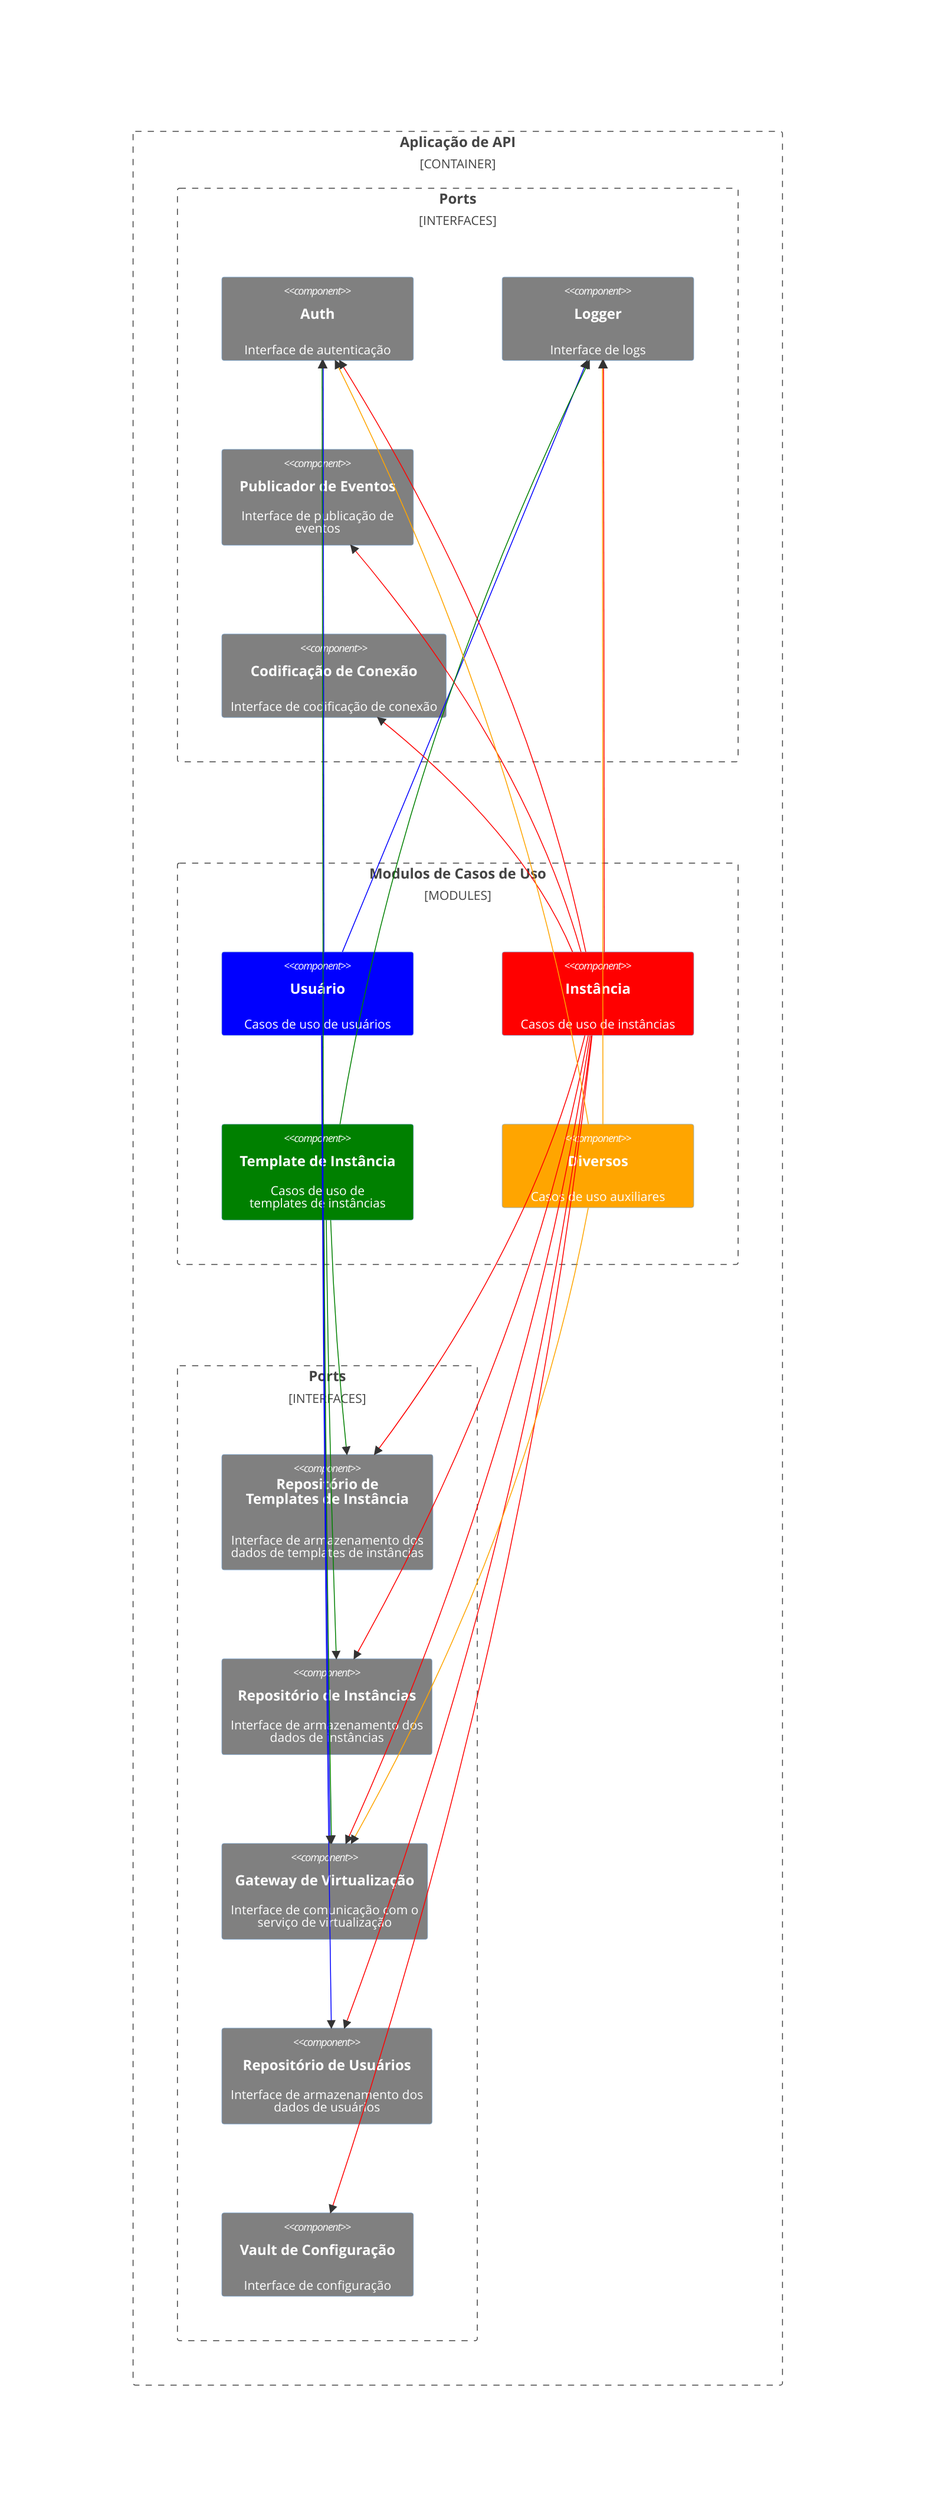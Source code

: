 C4Component    
    Container_Boundary(system, "Aplicação de API") {
        Boundary(application-ports1, "Ports", "INTERFACES") {
            Component(auth, "Auth", "", "Interface de autenticação")
            UpdateElementStyle(auth, $bgColor="gray")

            Component(logger, "Logger", "", "Interface de logs")
            UpdateElementStyle(logger, $bgColor="gray")

            Component(event-publisher, "Publicador de Eventos", "", "Interface de publicação de <br/> eventos")
            UpdateElementStyle(event-publisher, $bgColor="gray")

            Component(connection-encoder, "Codificação de Conexão", "", "Interface de codificação de conexão")
            UpdateElementStyle(connection-encoder, $bgColor="gray")
        }


        Boundary(use-cases, "Modulos de Casos de Uso", "MODULES") {
            Component(user-module, "Usuário", "", "Casos de uso de usuários")
            UpdateElementStyle(user-module, $bgColor="blue")
            
            Component(instance-module, "Instância", "", "Casos de uso de instâncias")
            UpdateElementStyle(instance-module, $bgColor="red")

            Component(instance-template-module, "Template de Instância", "", "Casos de uso de <br/> templates de instâncias")
            UpdateElementStyle(instance-template-module, $bgColor="green")

            Component(misc-module, "Diversos", "", "Casos de uso auxiliares")
            UpdateElementStyle(misc-module, $bgColor="orange")
        }

        Boundary(application-ports2, "Ports", "INTERFACES") {
            Component(instance-template-repository, "Repositório de <br/> Templates de Instância", "", "Interface de armazenamento dos <br/> dados de templates de instâncias")
            UpdateElementStyle(instance-template-repository, $bgColor="gray")

            Component(instance-repository, "Repositório de Instâncias", "", "Interface de armazenamento dos <br/> dados de instâncias")
            UpdateElementStyle(instance-repository, $bgColor="gray")

            Component(virtualization-gateway, "Gateway de Virtualização", "", "Interface de comunicação com o <br/> serviço de virtualização")
            UpdateElementStyle(virtualization-gateway, $bgColor="gray")

            Component(user-repository, "Repositório de Usuários", "", "Interface de armazenamento dos <br/> dados de usuários")
            UpdateElementStyle(user-repository, $bgColor="gray")


            Component(config-vault, "Vault de Configuração", "", "Interface de configuração")
            UpdateElementStyle(config-vault, $bgColor="gray")
        }
    }

    UpdateLayoutConfig($c4ShapeInRow="4", $c4BoundaryInRow="1")


    Rel(user-module, logger, "")
    UpdateRelStyle(user-module, logger, $lineColor="blue")

    Rel(user-module, auth, "")
    UpdateRelStyle(user-module, auth, $lineColor="blue")

    Rel(user-module, user-repository, "")
    UpdateRelStyle(user-module, user-repository, $lineColor="blue")

    Rel(user-module, virtualization-gateway, "")
    UpdateRelStyle(user-module, virtualization-gateway, $lineColor="blue")

    

    Rel(instance-module, logger, "")
    UpdateRelStyle(instance-module, logger, $lineColor="red")

    Rel(instance-module, instance-repository, "")
    UpdateRelStyle(instance-module, instance-repository, $lineColor="red")

    Rel(instance-module, virtualization-gateway, "")
    UpdateRelStyle(instance-module, virtualization-gateway, $lineColor="red")

    Rel(instance-module, auth, "")
    UpdateRelStyle(instance-module, auth, $lineColor="red")

    Rel(instance-module, connection-encoder, "")
    UpdateRelStyle(instance-module, connection-encoder, $lineColor="red")

    Rel(instance-module, config-vault, "")
    UpdateRelStyle(instance-module, config-vault, $lineColor="red")

    Rel(instance-module, user-repository, "")
    UpdateRelStyle(instance-module, user-repository, $lineColor="red")

    Rel(instance-module, instance-template-repository, "")
    UpdateRelStyle(instance-module, instance-template-repository, $lineColor="red")

    Rel(instance-module, event-publisher, "")
    UpdateRelStyle(instance-module, event-publisher, $lineColor="red")



    Rel(instance-template-module,logger, "")
    UpdateRelStyle(instance-template-module,logger, $lineColor="green")

    Rel(instance-template-module,auth, "")
    UpdateRelStyle(instance-template-module,auth, $lineColor="green")

    Rel(instance-template-module,instance-repository, "")
    UpdateRelStyle(instance-template-module,instance-repository, $lineColor="green")

    Rel(instance-template-module,instance-template-repository, "")
    UpdateRelStyle(instance-template-module,instance-template-repository, $lineColor="green")

    Rel(instance-template-module,virtualization-gateway, "")
    UpdateRelStyle(instance-template-module,virtualization-gateway, $lineColor="green")



    Rel(misc-module, logger, "")
    UpdateRelStyle(misc-module, logger, $lineColor="orange")

    Rel(misc-module, auth, "")
    UpdateRelStyle(misc-module, auth, $lineColor="orange")

    Rel(misc-module, virtualization-gateway, "")
    UpdateRelStyle(misc-module, virtualization-gateway, $lineColor="orange")